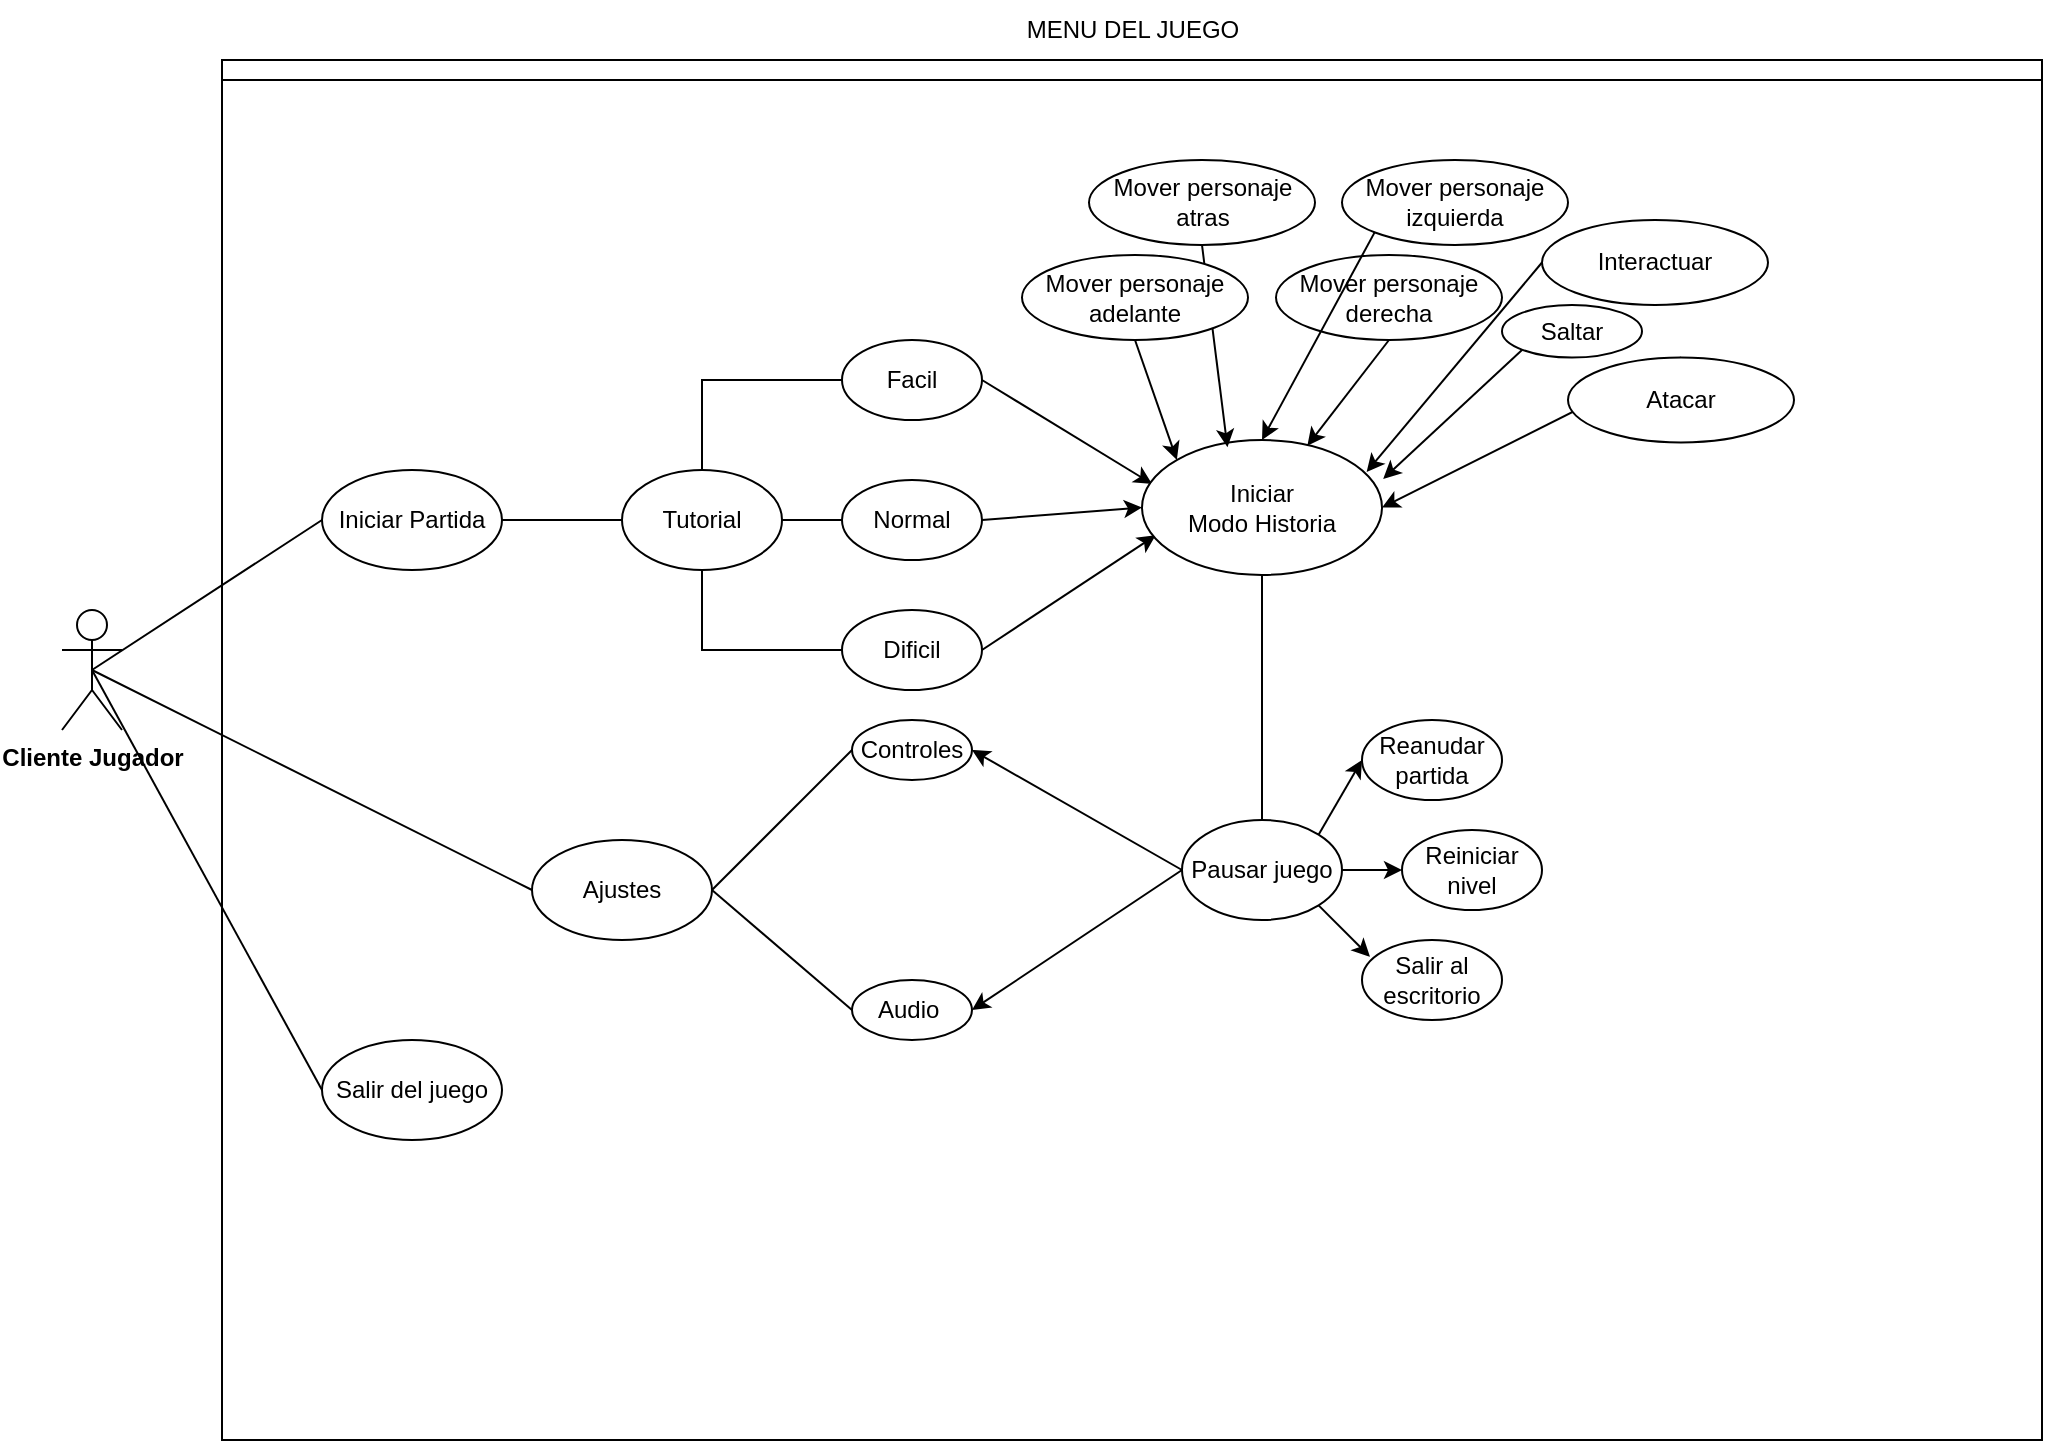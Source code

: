 <mxfile version="24.2.0" type="google">
  <diagram name="Página-1" id="fjR3FUGWn9-wHY6r2zzr">
    <mxGraphModel dx="1434" dy="1915" grid="1" gridSize="10" guides="1" tooltips="1" connect="1" arrows="1" fold="1" page="1" pageScale="1" pageWidth="827" pageHeight="1169" math="0" shadow="0">
      <root>
        <mxCell id="0" />
        <mxCell id="1" parent="0" />
        <mxCell id="J5hOATVG0DoShGo7HXTy-8" style="rounded=0;orthogonalLoop=1;jettySize=auto;html=1;entryX=0;entryY=0.5;entryDx=0;entryDy=0;endArrow=none;endFill=0;exitX=0.5;exitY=0.5;exitDx=0;exitDy=0;exitPerimeter=0;" parent="1" source="J5hOATVG0DoShGo7HXTy-1" target="J5hOATVG0DoShGo7HXTy-3" edge="1">
          <mxGeometry relative="1" as="geometry" />
        </mxCell>
        <mxCell id="J5hOATVG0DoShGo7HXTy-22" style="rounded=0;orthogonalLoop=1;jettySize=auto;html=1;exitX=0.5;exitY=0.5;exitDx=0;exitDy=0;exitPerimeter=0;entryX=0;entryY=0.5;entryDx=0;entryDy=0;endArrow=none;endFill=0;" parent="1" source="J5hOATVG0DoShGo7HXTy-1" target="J5hOATVG0DoShGo7HXTy-6" edge="1">
          <mxGeometry relative="1" as="geometry" />
        </mxCell>
        <mxCell id="J5hOATVG0DoShGo7HXTy-36" style="rounded=0;orthogonalLoop=1;jettySize=auto;html=1;exitX=0.5;exitY=0.5;exitDx=0;exitDy=0;exitPerimeter=0;entryX=0;entryY=0.5;entryDx=0;entryDy=0;endArrow=none;endFill=0;" parent="1" source="J5hOATVG0DoShGo7HXTy-1" target="J5hOATVG0DoShGo7HXTy-7" edge="1">
          <mxGeometry relative="1" as="geometry" />
        </mxCell>
        <mxCell id="J5hOATVG0DoShGo7HXTy-1" value="&lt;b&gt;Cliente Jugador&lt;/b&gt;" style="shape=umlActor;verticalLabelPosition=bottom;verticalAlign=top;html=1;outlineConnect=0;" parent="1" vertex="1">
          <mxGeometry x="200" y="215" width="30" height="60" as="geometry" />
        </mxCell>
        <mxCell id="J5hOATVG0DoShGo7HXTy-2" value="" style="swimlane;startSize=10;" parent="1" vertex="1">
          <mxGeometry x="280" y="-60" width="910" height="690" as="geometry">
            <mxRectangle x="270" y="30" width="50" height="40" as="alternateBounds" />
          </mxGeometry>
        </mxCell>
        <mxCell id="J5hOATVG0DoShGo7HXTy-10" value="" style="edgeStyle=orthogonalEdgeStyle;rounded=0;orthogonalLoop=1;jettySize=auto;html=1;endArrow=none;endFill=0;" parent="J5hOATVG0DoShGo7HXTy-2" source="J5hOATVG0DoShGo7HXTy-3" target="J5hOATVG0DoShGo7HXTy-9" edge="1">
          <mxGeometry relative="1" as="geometry" />
        </mxCell>
        <mxCell id="J5hOATVG0DoShGo7HXTy-33" style="rounded=0;orthogonalLoop=1;jettySize=auto;html=1;exitX=1;exitY=0.5;exitDx=0;exitDy=0;entryX=0;entryY=0.5;entryDx=0;entryDy=0;endArrow=none;endFill=0;" parent="J5hOATVG0DoShGo7HXTy-2" source="J5hOATVG0DoShGo7HXTy-6" target="J5hOATVG0DoShGo7HXTy-29" edge="1">
          <mxGeometry relative="1" as="geometry" />
        </mxCell>
        <mxCell id="J5hOATVG0DoShGo7HXTy-6" value="Ajustes" style="ellipse;whiteSpace=wrap;html=1;" parent="J5hOATVG0DoShGo7HXTy-2" vertex="1">
          <mxGeometry x="155" y="390" width="90" height="50" as="geometry" />
        </mxCell>
        <mxCell id="J5hOATVG0DoShGo7HXTy-7" value="Salir del juego" style="ellipse;whiteSpace=wrap;html=1;" parent="J5hOATVG0DoShGo7HXTy-2" vertex="1">
          <mxGeometry x="50" y="490" width="90" height="50" as="geometry" />
        </mxCell>
        <mxCell id="J5hOATVG0DoShGo7HXTy-17" style="edgeStyle=orthogonalEdgeStyle;rounded=0;orthogonalLoop=1;jettySize=auto;html=1;exitX=0.5;exitY=0;exitDx=0;exitDy=0;entryX=0;entryY=0.5;entryDx=0;entryDy=0;endArrow=none;endFill=0;" parent="J5hOATVG0DoShGo7HXTy-2" source="J5hOATVG0DoShGo7HXTy-9" target="J5hOATVG0DoShGo7HXTy-13" edge="1">
          <mxGeometry relative="1" as="geometry" />
        </mxCell>
        <mxCell id="J5hOATVG0DoShGo7HXTy-19" style="edgeStyle=orthogonalEdgeStyle;rounded=0;orthogonalLoop=1;jettySize=auto;html=1;exitX=0.5;exitY=1;exitDx=0;exitDy=0;entryX=0;entryY=0.5;entryDx=0;entryDy=0;endArrow=none;endFill=0;" parent="J5hOATVG0DoShGo7HXTy-2" source="J5hOATVG0DoShGo7HXTy-9" target="J5hOATVG0DoShGo7HXTy-16" edge="1">
          <mxGeometry relative="1" as="geometry" />
        </mxCell>
        <mxCell id="J5hOATVG0DoShGo7HXTy-21" style="edgeStyle=orthogonalEdgeStyle;rounded=0;orthogonalLoop=1;jettySize=auto;html=1;exitX=1;exitY=0.5;exitDx=0;exitDy=0;entryX=0;entryY=0.5;entryDx=0;entryDy=0;endArrow=none;endFill=0;" parent="J5hOATVG0DoShGo7HXTy-2" source="J5hOATVG0DoShGo7HXTy-9" target="J5hOATVG0DoShGo7HXTy-15" edge="1">
          <mxGeometry relative="1" as="geometry" />
        </mxCell>
        <mxCell id="N75neBpnT1arqXdPe1s1-4" style="rounded=0;orthogonalLoop=1;jettySize=auto;html=1;exitX=1;exitY=0.5;exitDx=0;exitDy=0;entryX=0.042;entryY=0.325;entryDx=0;entryDy=0;entryPerimeter=0;" parent="J5hOATVG0DoShGo7HXTy-2" source="J5hOATVG0DoShGo7HXTy-13" target="N75neBpnT1arqXdPe1s1-7" edge="1">
          <mxGeometry relative="1" as="geometry">
            <mxPoint x="420" y="80" as="targetPoint" />
          </mxGeometry>
        </mxCell>
        <mxCell id="J5hOATVG0DoShGo7HXTy-13" value="Facil" style="ellipse;whiteSpace=wrap;html=1;" parent="J5hOATVG0DoShGo7HXTy-2" vertex="1">
          <mxGeometry x="310" y="140" width="70" height="40" as="geometry" />
        </mxCell>
        <mxCell id="c7ixeq8fG3WXuQ8PNEhP-1" value="" style="rounded=0;orthogonalLoop=1;jettySize=auto;html=1;endArrow=none;endFill=0;entryX=1;entryY=0.5;entryDx=0;entryDy=0;exitX=0;exitY=0.5;exitDx=0;exitDy=0;" parent="J5hOATVG0DoShGo7HXTy-2" source="J5hOATVG0DoShGo7HXTy-24" target="J5hOATVG0DoShGo7HXTy-6" edge="1">
          <mxGeometry relative="1" as="geometry" />
        </mxCell>
        <mxCell id="J5hOATVG0DoShGo7HXTy-24" value="Audio&amp;nbsp;" style="ellipse;whiteSpace=wrap;html=1;" parent="J5hOATVG0DoShGo7HXTy-2" vertex="1">
          <mxGeometry x="315" y="460" width="60" height="30" as="geometry" />
        </mxCell>
        <mxCell id="J5hOATVG0DoShGo7HXTy-29" value="Controles" style="ellipse;whiteSpace=wrap;html=1;" parent="J5hOATVG0DoShGo7HXTy-2" vertex="1">
          <mxGeometry x="315" y="330" width="60" height="30" as="geometry" />
        </mxCell>
        <mxCell id="N75neBpnT1arqXdPe1s1-6" style="rounded=0;orthogonalLoop=1;jettySize=auto;html=1;exitX=1;exitY=0.5;exitDx=0;exitDy=0;entryX=0.057;entryY=0.706;entryDx=0;entryDy=0;entryPerimeter=0;" parent="J5hOATVG0DoShGo7HXTy-2" source="J5hOATVG0DoShGo7HXTy-16" target="N75neBpnT1arqXdPe1s1-7" edge="1">
          <mxGeometry relative="1" as="geometry">
            <mxPoint x="420.0" y="110" as="targetPoint" />
          </mxGeometry>
        </mxCell>
        <mxCell id="N75neBpnT1arqXdPe1s1-5" style="rounded=0;orthogonalLoop=1;jettySize=auto;html=1;exitX=1;exitY=0.5;exitDx=0;exitDy=0;entryX=0;entryY=0.5;entryDx=0;entryDy=0;" parent="J5hOATVG0DoShGo7HXTy-2" source="J5hOATVG0DoShGo7HXTy-15" target="N75neBpnT1arqXdPe1s1-7" edge="1">
          <mxGeometry relative="1" as="geometry">
            <mxPoint x="420.0" y="95.31" as="targetPoint" />
          </mxGeometry>
        </mxCell>
        <mxCell id="J5hOATVG0DoShGo7HXTy-3" value="Iniciar Partida" style="ellipse;whiteSpace=wrap;html=1;" parent="J5hOATVG0DoShGo7HXTy-2" vertex="1">
          <mxGeometry x="50" y="205" width="90" height="50" as="geometry" />
        </mxCell>
        <mxCell id="J5hOATVG0DoShGo7HXTy-9" value="Tutorial" style="ellipse;whiteSpace=wrap;html=1;" parent="J5hOATVG0DoShGo7HXTy-2" vertex="1">
          <mxGeometry x="200" y="205" width="80" height="50" as="geometry" />
        </mxCell>
        <mxCell id="J5hOATVG0DoShGo7HXTy-16" value="Dificil" style="ellipse;whiteSpace=wrap;html=1;" parent="J5hOATVG0DoShGo7HXTy-2" vertex="1">
          <mxGeometry x="310" y="275" width="70" height="40" as="geometry" />
        </mxCell>
        <mxCell id="J5hOATVG0DoShGo7HXTy-15" value="Normal" style="ellipse;whiteSpace=wrap;html=1;" parent="J5hOATVG0DoShGo7HXTy-2" vertex="1">
          <mxGeometry x="310" y="210" width="70" height="40" as="geometry" />
        </mxCell>
        <mxCell id="N75neBpnT1arqXdPe1s1-14" value="Saltar" style="ellipse;whiteSpace=wrap;html=1;" parent="J5hOATVG0DoShGo7HXTy-2" vertex="1">
          <mxGeometry x="640" y="122.5" width="70" height="26.25" as="geometry" />
        </mxCell>
        <mxCell id="N75neBpnT1arqXdPe1s1-29" style="rounded=0;orthogonalLoop=1;jettySize=auto;html=1;exitX=0.5;exitY=1;exitDx=0;exitDy=0;entryX=0;entryY=0;entryDx=0;entryDy=0;" parent="J5hOATVG0DoShGo7HXTy-2" source="N75neBpnT1arqXdPe1s1-8" target="N75neBpnT1arqXdPe1s1-7" edge="1">
          <mxGeometry relative="1" as="geometry" />
        </mxCell>
        <mxCell id="N75neBpnT1arqXdPe1s1-10" value="Mover p&lt;span style=&quot;background-color: initial;&quot;&gt;ersonaje&lt;/span&gt;&lt;div&gt;atras&lt;/div&gt;" style="ellipse;whiteSpace=wrap;html=1;" parent="J5hOATVG0DoShGo7HXTy-2" vertex="1">
          <mxGeometry x="433.5" y="50" width="113" height="42.5" as="geometry" />
        </mxCell>
        <mxCell id="N75neBpnT1arqXdPe1s1-11" value="Mover p&lt;span style=&quot;background-color: initial;&quot;&gt;ersonaje&lt;/span&gt;&lt;div&gt;derecha&lt;/div&gt;" style="ellipse;whiteSpace=wrap;html=1;" parent="J5hOATVG0DoShGo7HXTy-2" vertex="1">
          <mxGeometry x="527" y="97.5" width="113" height="42.5" as="geometry" />
        </mxCell>
        <mxCell id="N75neBpnT1arqXdPe1s1-18" value="Pausar juego" style="ellipse;whiteSpace=wrap;html=1;" parent="J5hOATVG0DoShGo7HXTy-2" vertex="1">
          <mxGeometry x="480" y="380" width="80" height="50" as="geometry" />
        </mxCell>
        <mxCell id="N75neBpnT1arqXdPe1s1-27" style="rounded=0;orthogonalLoop=1;jettySize=auto;html=1;exitX=0;exitY=1;exitDx=0;exitDy=0;entryX=0.5;entryY=0;entryDx=0;entryDy=0;" parent="J5hOATVG0DoShGo7HXTy-2" source="N75neBpnT1arqXdPe1s1-12" target="N75neBpnT1arqXdPe1s1-7" edge="1">
          <mxGeometry relative="1" as="geometry" />
        </mxCell>
        <mxCell id="N75neBpnT1arqXdPe1s1-12" value="Mover p&lt;span style=&quot;background-color: initial;&quot;&gt;ersonaje&lt;/span&gt;&lt;div&gt;izquierda&lt;/div&gt;" style="ellipse;whiteSpace=wrap;html=1;" parent="J5hOATVG0DoShGo7HXTy-2" vertex="1">
          <mxGeometry x="560" y="50" width="113" height="42.5" as="geometry" />
        </mxCell>
        <mxCell id="N75neBpnT1arqXdPe1s1-7" value="Iniciar&lt;div&gt;Modo Historia&lt;/div&gt;" style="ellipse;whiteSpace=wrap;html=1;" parent="J5hOATVG0DoShGo7HXTy-2" vertex="1">
          <mxGeometry x="460" y="190" width="120" height="67.5" as="geometry" />
        </mxCell>
        <mxCell id="N75neBpnT1arqXdPe1s1-22" style="rounded=0;orthogonalLoop=1;jettySize=auto;html=1;exitX=0;exitY=0.5;exitDx=0;exitDy=0;entryX=0.936;entryY=0.237;entryDx=0;entryDy=0;entryPerimeter=0;" parent="J5hOATVG0DoShGo7HXTy-2" source="N75neBpnT1arqXdPe1s1-16" target="N75neBpnT1arqXdPe1s1-7" edge="1">
          <mxGeometry relative="1" as="geometry" />
        </mxCell>
        <mxCell id="N75neBpnT1arqXdPe1s1-16" value="Interactuar" style="ellipse;whiteSpace=wrap;html=1;" parent="J5hOATVG0DoShGo7HXTy-2" vertex="1">
          <mxGeometry x="660" y="80" width="113" height="42.5" as="geometry" />
        </mxCell>
        <mxCell id="N75neBpnT1arqXdPe1s1-23" style="rounded=0;orthogonalLoop=1;jettySize=auto;html=1;exitX=0.5;exitY=0;exitDx=0;exitDy=0;entryX=1;entryY=0.5;entryDx=0;entryDy=0;" parent="J5hOATVG0DoShGo7HXTy-2" source="N75neBpnT1arqXdPe1s1-17" target="N75neBpnT1arqXdPe1s1-7" edge="1">
          <mxGeometry relative="1" as="geometry" />
        </mxCell>
        <mxCell id="N75neBpnT1arqXdPe1s1-17" value="Atacar" style="ellipse;whiteSpace=wrap;html=1;" parent="J5hOATVG0DoShGo7HXTy-2" vertex="1">
          <mxGeometry x="673" y="148.75" width="113" height="42.5" as="geometry" />
        </mxCell>
        <mxCell id="N75neBpnT1arqXdPe1s1-19" style="rounded=0;orthogonalLoop=1;jettySize=auto;html=1;exitX=0;exitY=0.5;exitDx=0;exitDy=0;entryX=1;entryY=0.5;entryDx=0;entryDy=0;" parent="J5hOATVG0DoShGo7HXTy-2" source="N75neBpnT1arqXdPe1s1-18" target="J5hOATVG0DoShGo7HXTy-29" edge="1">
          <mxGeometry relative="1" as="geometry" />
        </mxCell>
        <mxCell id="N75neBpnT1arqXdPe1s1-21" style="rounded=0;orthogonalLoop=1;jettySize=auto;html=1;exitX=0;exitY=0.5;exitDx=0;exitDy=0;entryX=1;entryY=0.5;entryDx=0;entryDy=0;" parent="J5hOATVG0DoShGo7HXTy-2" source="N75neBpnT1arqXdPe1s1-18" target="J5hOATVG0DoShGo7HXTy-24" edge="1">
          <mxGeometry relative="1" as="geometry" />
        </mxCell>
        <mxCell id="c7ixeq8fG3WXuQ8PNEhP-10" value="Reanudar partida" style="ellipse;whiteSpace=wrap;html=1;" parent="J5hOATVG0DoShGo7HXTy-2" vertex="1">
          <mxGeometry x="570" y="330" width="70" height="40" as="geometry" />
        </mxCell>
        <mxCell id="c7ixeq8fG3WXuQ8PNEhP-13" value="Salir al escritorio" style="ellipse;whiteSpace=wrap;html=1;" parent="J5hOATVG0DoShGo7HXTy-2" vertex="1">
          <mxGeometry x="570" y="440" width="70" height="40" as="geometry" />
        </mxCell>
        <mxCell id="c7ixeq8fG3WXuQ8PNEhP-11" value="Reiniciar nivel" style="ellipse;whiteSpace=wrap;html=1;" parent="J5hOATVG0DoShGo7HXTy-2" vertex="1">
          <mxGeometry x="590" y="385" width="70" height="40" as="geometry" />
        </mxCell>
        <mxCell id="N75neBpnT1arqXdPe1s1-24" style="rounded=0;orthogonalLoop=1;jettySize=auto;html=1;exitX=0;exitY=1;exitDx=0;exitDy=0;entryX=1.005;entryY=0.288;entryDx=0;entryDy=0;entryPerimeter=0;" parent="J5hOATVG0DoShGo7HXTy-2" source="N75neBpnT1arqXdPe1s1-14" target="N75neBpnT1arqXdPe1s1-7" edge="1">
          <mxGeometry relative="1" as="geometry" />
        </mxCell>
        <mxCell id="N75neBpnT1arqXdPe1s1-25" style="rounded=0;orthogonalLoop=1;jettySize=auto;html=1;exitX=0.5;exitY=1;exitDx=0;exitDy=0;entryX=0.689;entryY=0.042;entryDx=0;entryDy=0;entryPerimeter=0;" parent="J5hOATVG0DoShGo7HXTy-2" source="N75neBpnT1arqXdPe1s1-11" target="N75neBpnT1arqXdPe1s1-7" edge="1">
          <mxGeometry relative="1" as="geometry" />
        </mxCell>
        <mxCell id="N75neBpnT1arqXdPe1s1-28" style="rounded=0;orthogonalLoop=1;jettySize=auto;html=1;exitX=0.5;exitY=1;exitDx=0;exitDy=0;entryX=0.356;entryY=0.053;entryDx=0;entryDy=0;entryPerimeter=0;" parent="J5hOATVG0DoShGo7HXTy-2" source="N75neBpnT1arqXdPe1s1-10" target="N75neBpnT1arqXdPe1s1-7" edge="1">
          <mxGeometry relative="1" as="geometry" />
        </mxCell>
        <mxCell id="N75neBpnT1arqXdPe1s1-8" value="Mover p&lt;span style=&quot;background-color: initial;&quot;&gt;ersonaje&lt;/span&gt;&lt;div&gt;adelante&lt;/div&gt;" style="ellipse;whiteSpace=wrap;html=1;" parent="J5hOATVG0DoShGo7HXTy-2" vertex="1">
          <mxGeometry x="400" y="97.5" width="113" height="42.5" as="geometry" />
        </mxCell>
        <mxCell id="c7ixeq8fG3WXuQ8PNEhP-17" style="rounded=0;orthogonalLoop=1;jettySize=auto;html=1;exitX=1;exitY=1;exitDx=0;exitDy=0;entryX=0.057;entryY=0.21;entryDx=0;entryDy=0;entryPerimeter=0;" parent="J5hOATVG0DoShGo7HXTy-2" source="N75neBpnT1arqXdPe1s1-18" target="c7ixeq8fG3WXuQ8PNEhP-13" edge="1">
          <mxGeometry relative="1" as="geometry" />
        </mxCell>
        <mxCell id="c7ixeq8fG3WXuQ8PNEhP-15" style="rounded=0;orthogonalLoop=1;jettySize=auto;html=1;exitX=1;exitY=0;exitDx=0;exitDy=0;entryX=0;entryY=0.5;entryDx=0;entryDy=0;" parent="J5hOATVG0DoShGo7HXTy-2" source="N75neBpnT1arqXdPe1s1-18" target="c7ixeq8fG3WXuQ8PNEhP-10" edge="1">
          <mxGeometry relative="1" as="geometry" />
        </mxCell>
        <mxCell id="N75neBpnT1arqXdPe1s1-31" style="edgeStyle=orthogonalEdgeStyle;rounded=0;orthogonalLoop=1;jettySize=auto;html=1;exitX=0.5;exitY=0;exitDx=0;exitDy=0;entryX=0.5;entryY=1;entryDx=0;entryDy=0;endArrow=none;endFill=0;" parent="J5hOATVG0DoShGo7HXTy-2" source="N75neBpnT1arqXdPe1s1-18" target="N75neBpnT1arqXdPe1s1-7" edge="1">
          <mxGeometry relative="1" as="geometry" />
        </mxCell>
        <mxCell id="c7ixeq8fG3WXuQ8PNEhP-18" style="edgeStyle=orthogonalEdgeStyle;rounded=0;orthogonalLoop=1;jettySize=auto;html=1;entryX=0.5;entryY=1;entryDx=0;entryDy=0;endArrow=none;endFill=0;" parent="J5hOATVG0DoShGo7HXTy-2" source="N75neBpnT1arqXdPe1s1-18" target="N75neBpnT1arqXdPe1s1-7" edge="1">
          <mxGeometry relative="1" as="geometry" />
        </mxCell>
        <mxCell id="c7ixeq8fG3WXuQ8PNEhP-16" style="rounded=0;orthogonalLoop=1;jettySize=auto;html=1;exitX=1;exitY=0.5;exitDx=0;exitDy=0;entryX=0;entryY=0.5;entryDx=0;entryDy=0;" parent="J5hOATVG0DoShGo7HXTy-2" source="N75neBpnT1arqXdPe1s1-18" target="c7ixeq8fG3WXuQ8PNEhP-11" edge="1">
          <mxGeometry relative="1" as="geometry" />
        </mxCell>
        <mxCell id="J5hOATVG0DoShGo7HXTy-4" value="MENU DEL JUEGO" style="text;html=1;align=center;verticalAlign=middle;resizable=0;points=[];autosize=1;strokeColor=none;fillColor=none;" parent="1" vertex="1">
          <mxGeometry x="670" y="-90" width="130" height="30" as="geometry" />
        </mxCell>
      </root>
    </mxGraphModel>
  </diagram>
</mxfile>
